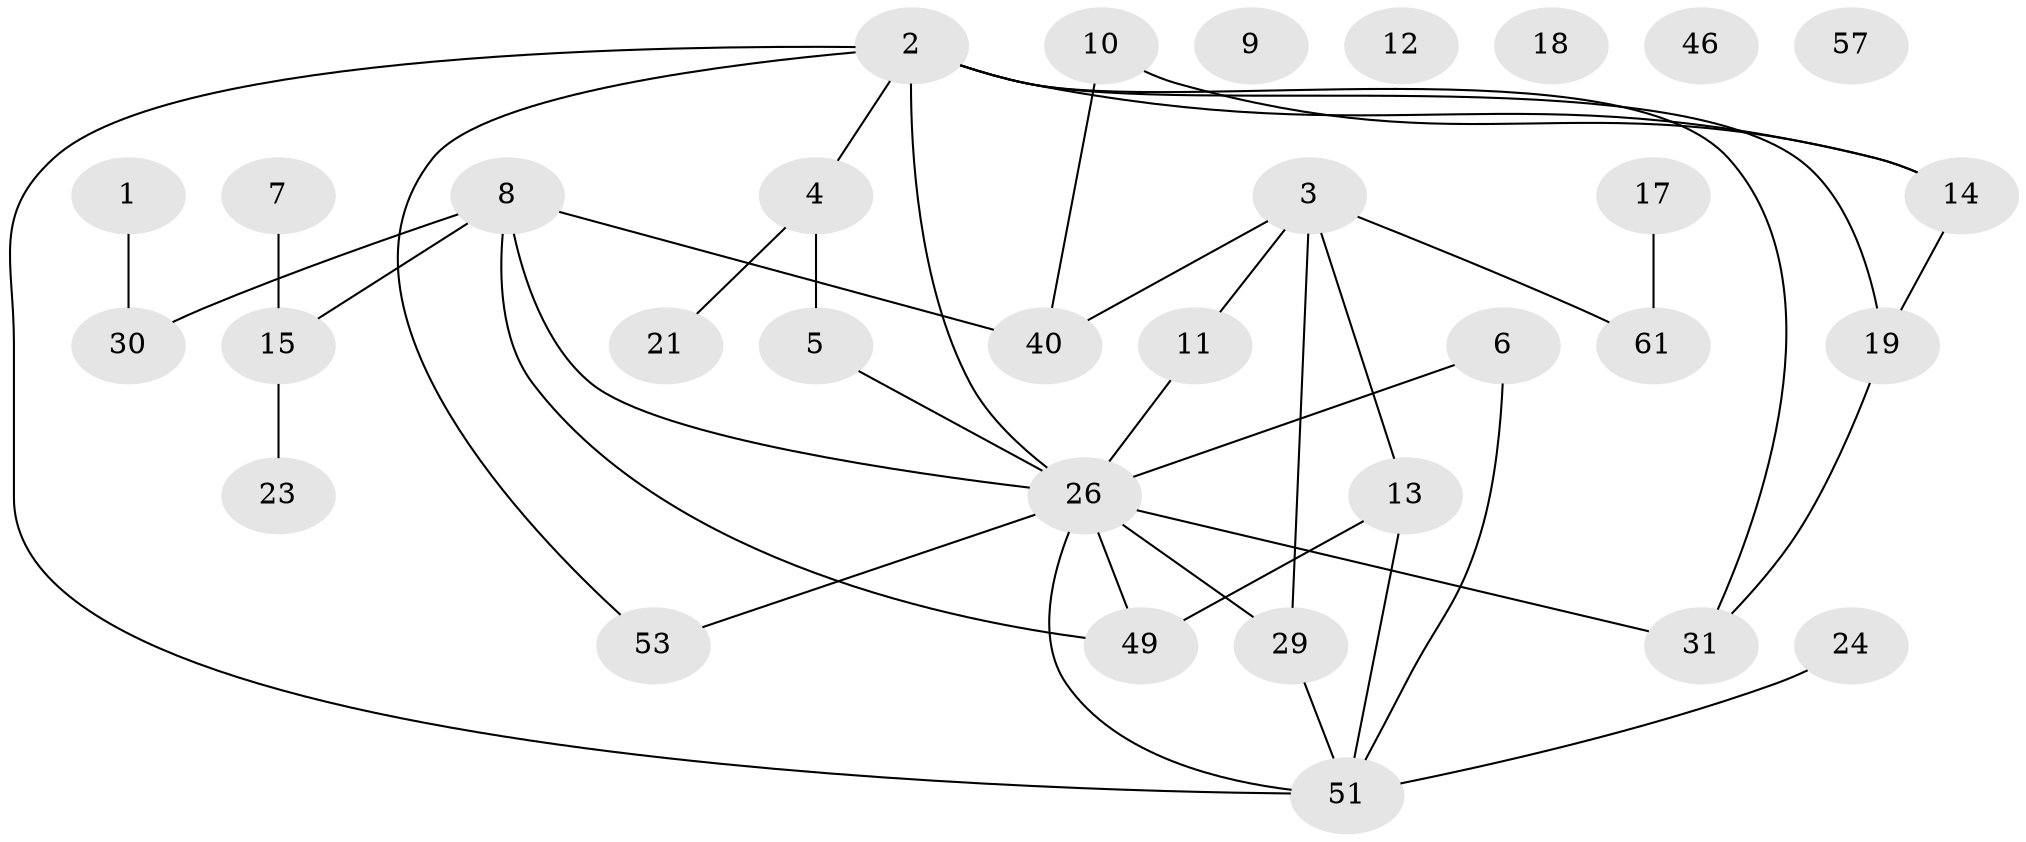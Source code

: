 // original degree distribution, {1: 0.21875, 4: 0.109375, 2: 0.28125, 0: 0.078125, 3: 0.265625, 6: 0.03125, 5: 0.015625}
// Generated by graph-tools (version 1.1) at 2025/12/03/09/25 04:12:56]
// undirected, 32 vertices, 40 edges
graph export_dot {
graph [start="1"]
  node [color=gray90,style=filled];
  1 [super="+22"];
  2 [super="+20"];
  3 [super="+32+38"];
  4 [super="+44+35"];
  5 [super="+64"];
  6 [super="+37+33"];
  7;
  8 [super="+28+16"];
  9;
  10 [super="+62"];
  11 [super="+47"];
  12;
  13 [super="+45"];
  14 [super="+55"];
  15 [super="+27"];
  17 [super="+41+54"];
  18;
  19 [super="+34+50"];
  21;
  23 [super="+25"];
  24;
  26 [super="+42+36"];
  29;
  30;
  31;
  40 [super="+48"];
  46;
  49;
  51;
  53;
  57;
  61 [super="+63"];
  1 -- 30;
  2 -- 14;
  2 -- 19;
  2 -- 51;
  2 -- 53;
  2 -- 31;
  2 -- 26;
  2 -- 4 [weight=2];
  3 -- 29;
  3 -- 61;
  3 -- 11;
  3 -- 40;
  3 -- 13;
  4 -- 5;
  4 -- 21;
  5 -- 26;
  6 -- 51;
  6 -- 26;
  7 -- 15;
  8 -- 30;
  8 -- 49;
  8 -- 15;
  8 -- 40;
  8 -- 26;
  10 -- 40;
  10 -- 14;
  11 -- 26;
  13 -- 49;
  13 -- 51;
  14 -- 19;
  15 -- 23;
  17 -- 61;
  19 -- 31;
  24 -- 51;
  26 -- 31;
  26 -- 51;
  26 -- 49;
  26 -- 53;
  26 -- 29;
  29 -- 51;
}
